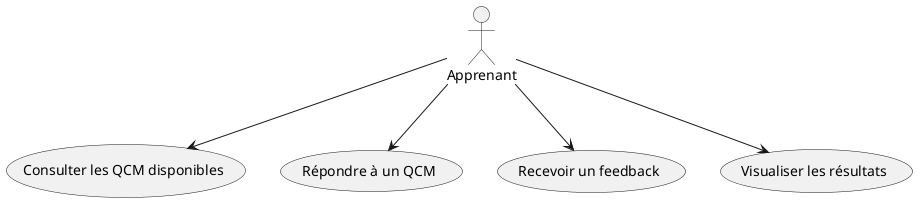 @startuml
actor Apprenant

usecase "Consulter les QCM disponibles" as UC1
usecase "Répondre à un QCM" as UC2
usecase "Recevoir un feedback" as UC3
usecase "Visualiser les résultats" as UC4

Apprenant --> UC1
Apprenant --> UC2
Apprenant --> UC3
Apprenant --> UC4
@enduml
